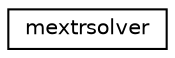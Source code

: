 digraph G
{
  edge [fontname="Helvetica",fontsize="10",labelfontname="Helvetica",labelfontsize="10"];
  node [fontname="Helvetica",fontsize="10",shape=record];
  rankdir="LR";
  Node1 [label="mextrsolver",height=0.2,width=0.4,color="black", fillcolor="white", style="filled",URL="$classmextrsolver.html"];
}
